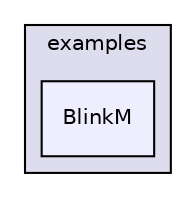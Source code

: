 digraph "BlinkM" {
  compound=true
  node [ fontsize="10", fontname="Helvetica"];
  edge [ labelfontsize="10", labelfontname="Helvetica"];
  subgraph clusterdir_2bc6d149b5f6a040eb45e55ce4532f7a {
    graph [ bgcolor="#ddddee", pencolor="black", label="examples" fontname="Helvetica", fontsize="10", URL="dir_2bc6d149b5f6a040eb45e55ce4532f7a.html"]
  dir_d5d25c462572b91db20e6bec607db1f0 [shape=box, label="BlinkM", style="filled", fillcolor="#eeeeff", pencolor="black", URL="dir_d5d25c462572b91db20e6bec607db1f0.html"];
  }
}
